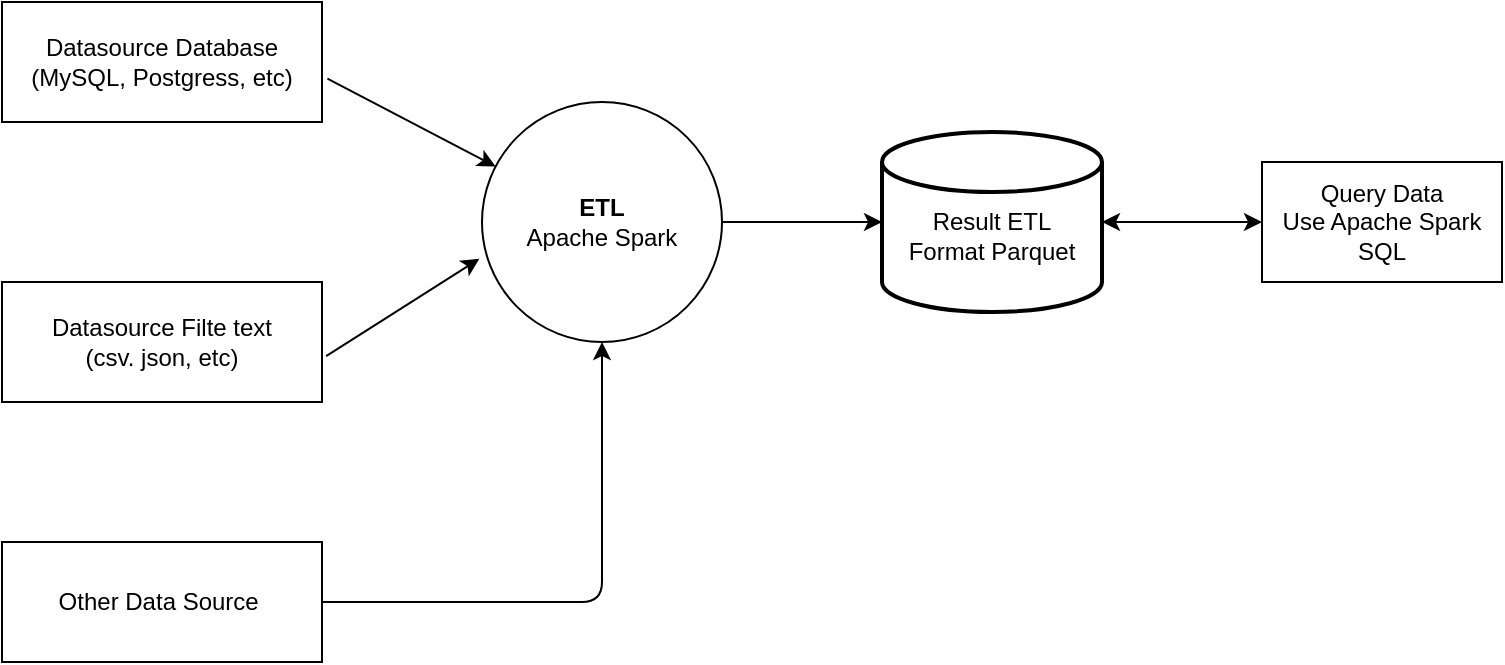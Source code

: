<mxfile version="13.9.9" type="device"><diagram id="9mByDo56T6q_wYEdcQM6" name="Page-1"><mxGraphModel dx="1008" dy="474" grid="1" gridSize="10" guides="1" tooltips="1" connect="1" arrows="1" fold="1" page="1" pageScale="1" pageWidth="850" pageHeight="1100" math="0" shadow="0"><root><mxCell id="0"/><mxCell id="1" parent="0"/><mxCell id="X7F9ia8VX90XACksZQgY-1" value="Datasource Database&lt;br&gt;(MySQL, Postgress, etc)" style="rounded=0;whiteSpace=wrap;html=1;" vertex="1" parent="1"><mxGeometry x="80" y="70" width="160" height="60" as="geometry"/></mxCell><mxCell id="X7F9ia8VX90XACksZQgY-2" value="Datasource Filte text&lt;br&gt;(csv. json, etc)" style="rounded=0;whiteSpace=wrap;html=1;" vertex="1" parent="1"><mxGeometry x="80" y="210" width="160" height="60" as="geometry"/></mxCell><mxCell id="X7F9ia8VX90XACksZQgY-3" value="&lt;b&gt;ETL&lt;/b&gt;&lt;br&gt;Apache Spark" style="ellipse;whiteSpace=wrap;html=1;aspect=fixed;" vertex="1" parent="1"><mxGeometry x="320" y="120" width="120" height="120" as="geometry"/></mxCell><mxCell id="X7F9ia8VX90XACksZQgY-4" value="&lt;br&gt;Result ETL&lt;br&gt;Format&amp;nbsp;Parquet" style="strokeWidth=2;html=1;shape=mxgraph.flowchart.database;whiteSpace=wrap;" vertex="1" parent="1"><mxGeometry x="520" y="135" width="110" height="90" as="geometry"/></mxCell><mxCell id="X7F9ia8VX90XACksZQgY-5" value="Query Data&lt;br&gt;Use Apache Spark SQL" style="rounded=0;whiteSpace=wrap;html=1;" vertex="1" parent="1"><mxGeometry x="710" y="150" width="120" height="60" as="geometry"/></mxCell><mxCell id="X7F9ia8VX90XACksZQgY-6" value="" style="endArrow=classic;html=1;exitX=1.017;exitY=0.639;exitDx=0;exitDy=0;exitPerimeter=0;" edge="1" parent="1" source="X7F9ia8VX90XACksZQgY-1" target="X7F9ia8VX90XACksZQgY-3"><mxGeometry width="50" height="50" relative="1" as="geometry"><mxPoint x="280" y="110" as="sourcePoint"/><mxPoint x="330" y="60" as="targetPoint"/></mxGeometry></mxCell><mxCell id="X7F9ia8VX90XACksZQgY-7" value="" style="endArrow=classic;html=1;exitX=1.013;exitY=0.617;exitDx=0;exitDy=0;exitPerimeter=0;entryX=-0.011;entryY=0.653;entryDx=0;entryDy=0;entryPerimeter=0;" edge="1" parent="1" source="X7F9ia8VX90XACksZQgY-2" target="X7F9ia8VX90XACksZQgY-3"><mxGeometry width="50" height="50" relative="1" as="geometry"><mxPoint x="240" y="260" as="sourcePoint"/><mxPoint x="290" y="210" as="targetPoint"/></mxGeometry></mxCell><mxCell id="X7F9ia8VX90XACksZQgY-8" value="" style="endArrow=classic;html=1;exitX=1;exitY=0.5;exitDx=0;exitDy=0;" edge="1" parent="1" source="X7F9ia8VX90XACksZQgY-3" target="X7F9ia8VX90XACksZQgY-4"><mxGeometry width="50" height="50" relative="1" as="geometry"><mxPoint x="450" y="270" as="sourcePoint"/><mxPoint x="500" y="220" as="targetPoint"/></mxGeometry></mxCell><mxCell id="X7F9ia8VX90XACksZQgY-9" value="" style="endArrow=classic;startArrow=classic;html=1;exitX=1;exitY=0.5;exitDx=0;exitDy=0;exitPerimeter=0;entryX=0;entryY=0.5;entryDx=0;entryDy=0;" edge="1" parent="1" source="X7F9ia8VX90XACksZQgY-4" target="X7F9ia8VX90XACksZQgY-5"><mxGeometry width="50" height="50" relative="1" as="geometry"><mxPoint x="650" y="200" as="sourcePoint"/><mxPoint x="700" y="150" as="targetPoint"/></mxGeometry></mxCell><mxCell id="X7F9ia8VX90XACksZQgY-10" value="Other Data Source&amp;nbsp;" style="rounded=0;whiteSpace=wrap;html=1;" vertex="1" parent="1"><mxGeometry x="80" y="340" width="160" height="60" as="geometry"/></mxCell><mxCell id="X7F9ia8VX90XACksZQgY-11" value="" style="endArrow=classic;html=1;exitX=1;exitY=0.5;exitDx=0;exitDy=0;entryX=0.5;entryY=1;entryDx=0;entryDy=0;" edge="1" parent="1" source="X7F9ia8VX90XACksZQgY-10" target="X7F9ia8VX90XACksZQgY-3"><mxGeometry width="50" height="50" relative="1" as="geometry"><mxPoint x="370" y="340" as="sourcePoint"/><mxPoint x="420" y="290" as="targetPoint"/><Array as="points"><mxPoint x="380" y="370"/></Array></mxGeometry></mxCell></root></mxGraphModel></diagram></mxfile>